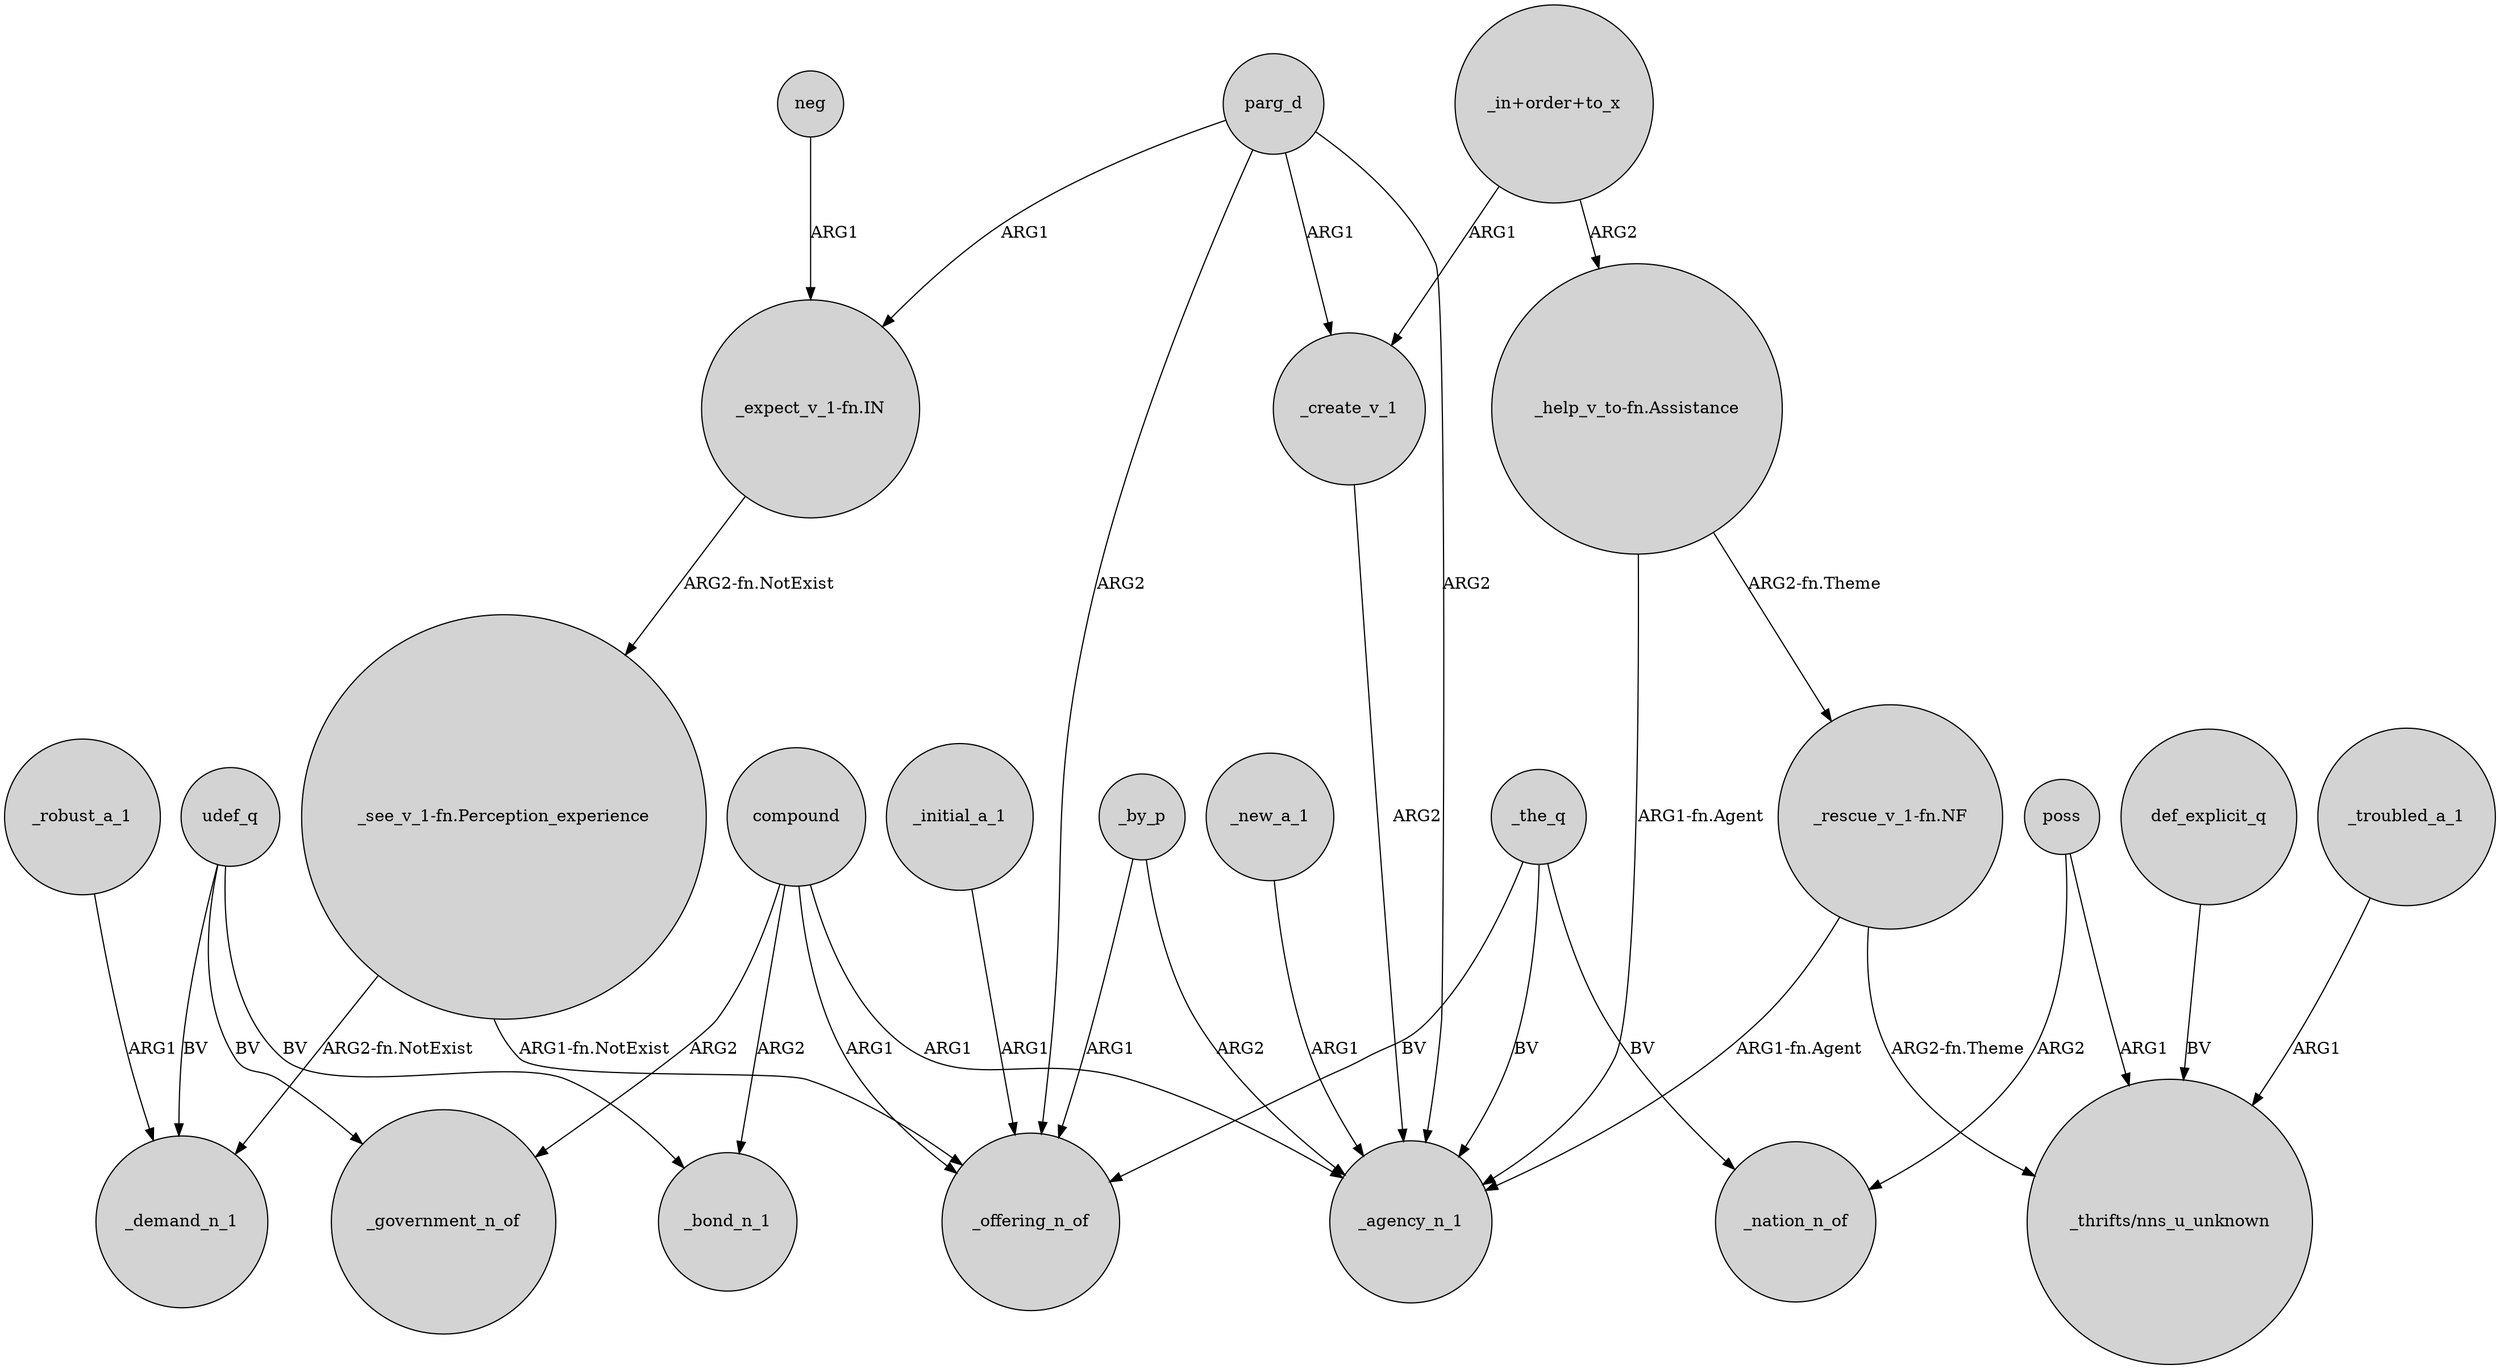 digraph {
	node [shape=circle style=filled]
	_by_p -> _offering_n_of [label=ARG1]
	_the_q -> _agency_n_1 [label=BV]
	compound -> _agency_n_1 [label=ARG1]
	compound -> _government_n_of [label=ARG2]
	udef_q -> _government_n_of [label=BV]
	"_help_v_to-fn.Assistance" -> _agency_n_1 [label="ARG1-fn.Agent"]
	"_help_v_to-fn.Assistance" -> "_rescue_v_1-fn.NF" [label="ARG2-fn.Theme"]
	parg_d -> _create_v_1 [label=ARG1]
	"_see_v_1-fn.Perception_experience" -> _offering_n_of [label="ARG1-fn.NotExist"]
	"_rescue_v_1-fn.NF" -> _agency_n_1 [label="ARG1-fn.Agent"]
	parg_d -> _agency_n_1 [label=ARG2]
	_new_a_1 -> _agency_n_1 [label=ARG1]
	_create_v_1 -> _agency_n_1 [label=ARG2]
	_troubled_a_1 -> "_thrifts/nns_u_unknown" [label=ARG1]
	parg_d -> _offering_n_of [label=ARG2]
	udef_q -> _bond_n_1 [label=BV]
	"_in+order+to_x" -> _create_v_1 [label=ARG1]
	_the_q -> _nation_n_of [label=BV]
	udef_q -> _demand_n_1 [label=BV]
	parg_d -> "_expect_v_1-fn.IN" [label=ARG1]
	poss -> _nation_n_of [label=ARG2]
	def_explicit_q -> "_thrifts/nns_u_unknown" [label=BV]
	_robust_a_1 -> _demand_n_1 [label=ARG1]
	compound -> _bond_n_1 [label=ARG2]
	"_in+order+to_x" -> "_help_v_to-fn.Assistance" [label=ARG2]
	poss -> "_thrifts/nns_u_unknown" [label=ARG1]
	"_see_v_1-fn.Perception_experience" -> _demand_n_1 [label="ARG2-fn.NotExist"]
	_by_p -> _agency_n_1 [label=ARG2]
	_initial_a_1 -> _offering_n_of [label=ARG1]
	neg -> "_expect_v_1-fn.IN" [label=ARG1]
	"_expect_v_1-fn.IN" -> "_see_v_1-fn.Perception_experience" [label="ARG2-fn.NotExist"]
	compound -> _offering_n_of [label=ARG1]
	"_rescue_v_1-fn.NF" -> "_thrifts/nns_u_unknown" [label="ARG2-fn.Theme"]
	_the_q -> _offering_n_of [label=BV]
}
